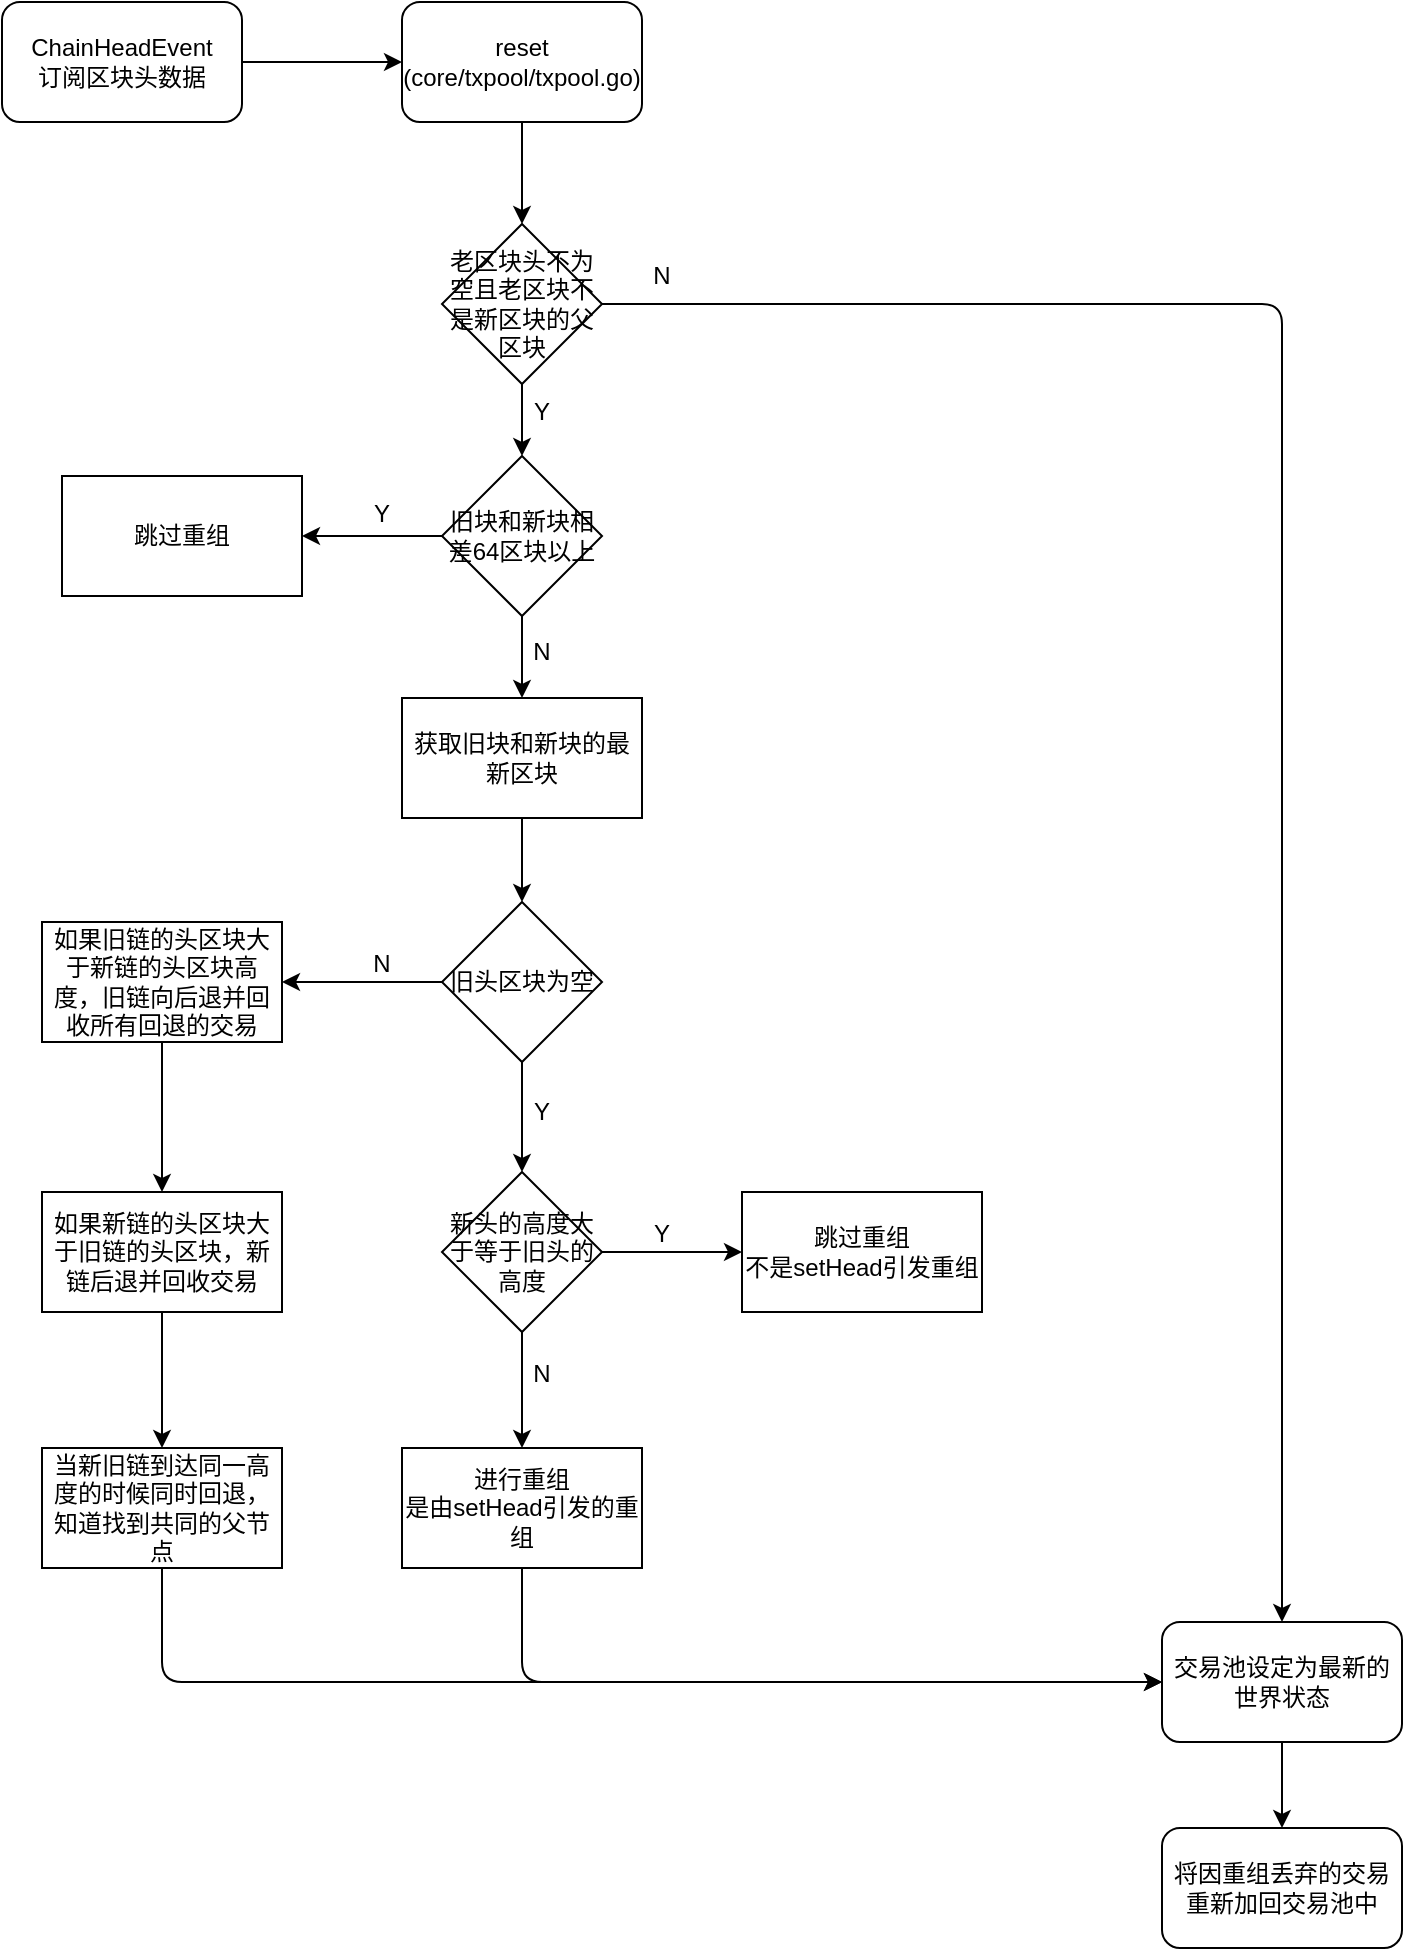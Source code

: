 <mxfile><diagram id="xXLGlz1_V4qUBNChm6da" name="Page-1"><mxGraphModel dx="1132" dy="299" grid="1" gridSize="10" guides="1" tooltips="1" connect="1" arrows="1" fold="1" page="1" pageScale="1" pageWidth="827" pageHeight="1169" math="0" shadow="0"><root><mxCell id="0"/><mxCell id="1" parent="0"/><mxCell id="4" value="" style="edgeStyle=none;html=1;" parent="1" source="2" target="3" edge="1"><mxGeometry relative="1" as="geometry"/></mxCell><mxCell id="2" value="ChainHeadEvent&lt;br&gt;订阅区块头数据" style="rounded=1;whiteSpace=wrap;html=1;" parent="1" vertex="1"><mxGeometry x="64" y="98" width="120" height="60" as="geometry"/></mxCell><mxCell id="6" value="" style="edgeStyle=none;html=1;entryX=0.5;entryY=0;entryDx=0;entryDy=0;" parent="1" source="3" target="13" edge="1"><mxGeometry relative="1" as="geometry"/></mxCell><mxCell id="3" value="reset&lt;br&gt;(core/txpool/txpool.go)" style="whiteSpace=wrap;html=1;rounded=1;" parent="1" vertex="1"><mxGeometry x="264" y="98" width="120" height="60" as="geometry"/></mxCell><mxCell id="8" value="" style="edgeStyle=orthogonalEdgeStyle;html=1;exitX=1;exitY=0.5;exitDx=0;exitDy=0;" parent="1" source="13" target="7" edge="1"><mxGeometry relative="1" as="geometry"/></mxCell><mxCell id="12" value="" style="edgeStyle=none;html=1;exitX=0.5;exitY=1;exitDx=0;exitDy=0;entryX=0.5;entryY=0;entryDx=0;entryDy=0;" parent="1" source="13" target="16" edge="1"><mxGeometry relative="1" as="geometry"/></mxCell><mxCell id="10" value="" style="edgeStyle=none;html=1;" parent="1" source="7" target="9" edge="1"><mxGeometry relative="1" as="geometry"/></mxCell><mxCell id="7" value="交易池设定为最新的世界状态" style="whiteSpace=wrap;html=1;rounded=1;" parent="1" vertex="1"><mxGeometry x="644" y="908" width="120" height="60" as="geometry"/></mxCell><mxCell id="9" value="将因重组丢弃的交易重新加回交易池中" style="whiteSpace=wrap;html=1;rounded=1;" parent="1" vertex="1"><mxGeometry x="644" y="1011" width="120" height="60" as="geometry"/></mxCell><mxCell id="13" value="老区块头不为空且老区块不是新区块的父区块" style="rhombus;whiteSpace=wrap;html=1;" parent="1" vertex="1"><mxGeometry x="284" y="209" width="80" height="80" as="geometry"/></mxCell><mxCell id="14" value="N" style="text;html=1;strokeColor=none;fillColor=none;align=center;verticalAlign=middle;whiteSpace=wrap;rounded=0;" parent="1" vertex="1"><mxGeometry x="364" y="220" width="60" height="30" as="geometry"/></mxCell><mxCell id="15" value="Y" style="text;html=1;strokeColor=none;fillColor=none;align=center;verticalAlign=middle;whiteSpace=wrap;rounded=0;" parent="1" vertex="1"><mxGeometry x="304" y="288" width="60" height="30" as="geometry"/></mxCell><mxCell id="18" value="" style="edgeStyle=none;html=1;" parent="1" source="16" target="17" edge="1"><mxGeometry relative="1" as="geometry"/></mxCell><mxCell id="21" value="" style="edgeStyle=none;html=1;" parent="1" source="16" target="20" edge="1"><mxGeometry relative="1" as="geometry"/></mxCell><mxCell id="16" value="旧块和新块相差64区块以上" style="rhombus;whiteSpace=wrap;html=1;" parent="1" vertex="1"><mxGeometry x="284" y="325" width="80" height="80" as="geometry"/></mxCell><mxCell id="17" value="跳过重组" style="whiteSpace=wrap;html=1;" parent="1" vertex="1"><mxGeometry x="94" y="335" width="120" height="60" as="geometry"/></mxCell><mxCell id="19" value="Y" style="text;html=1;strokeColor=none;fillColor=none;align=center;verticalAlign=middle;whiteSpace=wrap;rounded=0;" parent="1" vertex="1"><mxGeometry x="224" y="339" width="60" height="30" as="geometry"/></mxCell><mxCell id="24" value="" style="edgeStyle=none;html=1;" parent="1" source="20" target="23" edge="1"><mxGeometry relative="1" as="geometry"/></mxCell><mxCell id="20" value="获取旧块和新块的最新区块" style="whiteSpace=wrap;html=1;" parent="1" vertex="1"><mxGeometry x="264" y="446" width="120" height="60" as="geometry"/></mxCell><mxCell id="22" value="N" style="text;html=1;strokeColor=none;fillColor=none;align=center;verticalAlign=middle;whiteSpace=wrap;rounded=0;" parent="1" vertex="1"><mxGeometry x="304" y="408" width="60" height="30" as="geometry"/></mxCell><mxCell id="27" value="" style="edgeStyle=none;html=1;" parent="1" source="23" target="26" edge="1"><mxGeometry relative="1" as="geometry"/></mxCell><mxCell id="37" value="" style="edgeStyle=none;html=1;" parent="1" source="23" target="36" edge="1"><mxGeometry relative="1" as="geometry"/></mxCell><mxCell id="23" value="旧头区块为空" style="rhombus;whiteSpace=wrap;html=1;" parent="1" vertex="1"><mxGeometry x="284" y="548" width="80" height="80" as="geometry"/></mxCell><mxCell id="30" value="" style="edgeStyle=none;html=1;" parent="1" source="26" target="29" edge="1"><mxGeometry relative="1" as="geometry"/></mxCell><mxCell id="32" value="" style="edgeStyle=none;html=1;" parent="1" source="26" target="31" edge="1"><mxGeometry relative="1" as="geometry"/></mxCell><mxCell id="26" value="新头的高度大于等于旧头的高度" style="rhombus;whiteSpace=wrap;html=1;" parent="1" vertex="1"><mxGeometry x="284" y="683" width="80" height="80" as="geometry"/></mxCell><mxCell id="28" value="Y" style="text;html=1;strokeColor=none;fillColor=none;align=center;verticalAlign=middle;whiteSpace=wrap;rounded=0;" parent="1" vertex="1"><mxGeometry x="304" y="638" width="60" height="30" as="geometry"/></mxCell><mxCell id="29" value="跳过重组&lt;br&gt;&lt;div&gt;不是setHead引发重组&lt;/div&gt;" style="whiteSpace=wrap;html=1;" parent="1" vertex="1"><mxGeometry x="434" y="693" width="120" height="60" as="geometry"/></mxCell><mxCell id="44" value="" style="edgeStyle=orthogonalEdgeStyle;html=1;entryX=0;entryY=0.5;entryDx=0;entryDy=0;exitX=0.5;exitY=1;exitDx=0;exitDy=0;" parent="1" source="31" target="7" edge="1"><mxGeometry relative="1" as="geometry"/></mxCell><mxCell id="31" value="进行重组&lt;br&gt;是由setHead引发的重组" style="whiteSpace=wrap;html=1;" parent="1" vertex="1"><mxGeometry x="264" y="821" width="120" height="60" as="geometry"/></mxCell><mxCell id="33" value="Y" style="text;html=1;strokeColor=none;fillColor=none;align=center;verticalAlign=middle;whiteSpace=wrap;rounded=0;" parent="1" vertex="1"><mxGeometry x="364" y="699" width="60" height="30" as="geometry"/></mxCell><mxCell id="34" value="N" style="text;html=1;strokeColor=none;fillColor=none;align=center;verticalAlign=middle;whiteSpace=wrap;rounded=0;" parent="1" vertex="1"><mxGeometry x="304" y="769" width="60" height="30" as="geometry"/></mxCell><mxCell id="40" value="" style="edgeStyle=none;html=1;" parent="1" source="36" target="39" edge="1"><mxGeometry relative="1" as="geometry"/></mxCell><mxCell id="36" value="如果旧链的头区块大于新链的头区块高度，旧链向后退并回收所有回退的交易" style="whiteSpace=wrap;html=1;" parent="1" vertex="1"><mxGeometry x="84" y="558" width="120" height="60" as="geometry"/></mxCell><mxCell id="38" value="N" style="text;html=1;strokeColor=none;fillColor=none;align=center;verticalAlign=middle;whiteSpace=wrap;rounded=0;" parent="1" vertex="1"><mxGeometry x="224" y="564" width="60" height="30" as="geometry"/></mxCell><mxCell id="42" value="" style="edgeStyle=none;html=1;" parent="1" source="39" target="41" edge="1"><mxGeometry relative="1" as="geometry"/></mxCell><mxCell id="39" value="如果新链的头区块大于旧链的头区块，新链后退并回收交易" style="whiteSpace=wrap;html=1;" parent="1" vertex="1"><mxGeometry x="84" y="693" width="120" height="60" as="geometry"/></mxCell><mxCell id="46" value="" style="edgeStyle=orthogonalEdgeStyle;html=1;entryX=0;entryY=0.5;entryDx=0;entryDy=0;exitX=0.5;exitY=1;exitDx=0;exitDy=0;" parent="1" source="41" target="7" edge="1"><mxGeometry relative="1" as="geometry"/></mxCell><mxCell id="41" value="当新旧链到达同一高度的时候同时回退，知道找到共同的父节点" style="whiteSpace=wrap;html=1;" parent="1" vertex="1"><mxGeometry x="84" y="821" width="120" height="60" as="geometry"/></mxCell></root></mxGraphModel></diagram></mxfile>